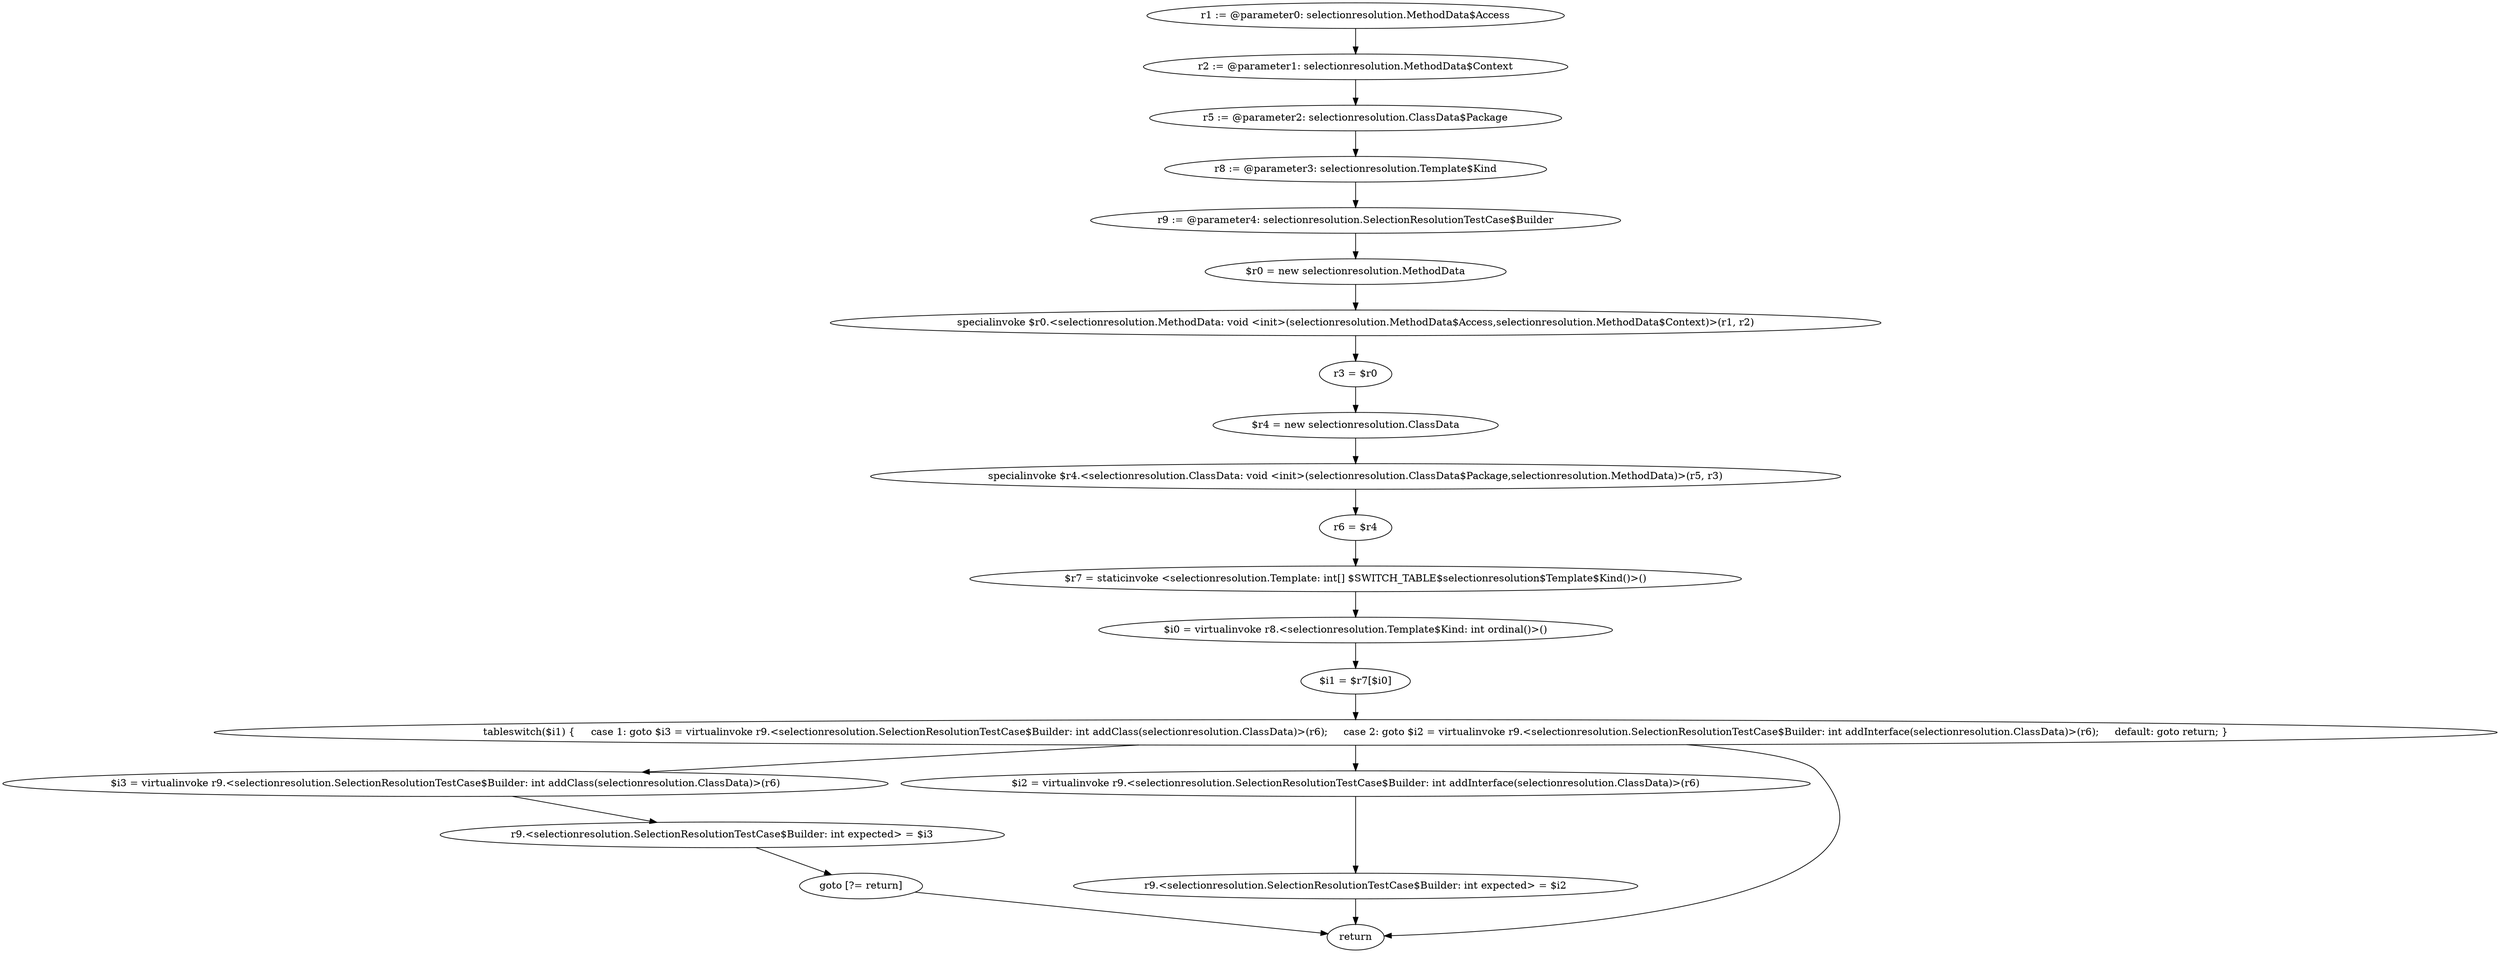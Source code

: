 digraph "unitGraph" {
    "r1 := @parameter0: selectionresolution.MethodData$Access"
    "r2 := @parameter1: selectionresolution.MethodData$Context"
    "r5 := @parameter2: selectionresolution.ClassData$Package"
    "r8 := @parameter3: selectionresolution.Template$Kind"
    "r9 := @parameter4: selectionresolution.SelectionResolutionTestCase$Builder"
    "$r0 = new selectionresolution.MethodData"
    "specialinvoke $r0.<selectionresolution.MethodData: void <init>(selectionresolution.MethodData$Access,selectionresolution.MethodData$Context)>(r1, r2)"
    "r3 = $r0"
    "$r4 = new selectionresolution.ClassData"
    "specialinvoke $r4.<selectionresolution.ClassData: void <init>(selectionresolution.ClassData$Package,selectionresolution.MethodData)>(r5, r3)"
    "r6 = $r4"
    "$r7 = staticinvoke <selectionresolution.Template: int[] $SWITCH_TABLE$selectionresolution$Template$Kind()>()"
    "$i0 = virtualinvoke r8.<selectionresolution.Template$Kind: int ordinal()>()"
    "$i1 = $r7[$i0]"
    "tableswitch($i1) {     case 1: goto $i3 = virtualinvoke r9.<selectionresolution.SelectionResolutionTestCase$Builder: int addClass(selectionresolution.ClassData)>(r6);     case 2: goto $i2 = virtualinvoke r9.<selectionresolution.SelectionResolutionTestCase$Builder: int addInterface(selectionresolution.ClassData)>(r6);     default: goto return; }"
    "$i3 = virtualinvoke r9.<selectionresolution.SelectionResolutionTestCase$Builder: int addClass(selectionresolution.ClassData)>(r6)"
    "r9.<selectionresolution.SelectionResolutionTestCase$Builder: int expected> = $i3"
    "goto [?= return]"
    "$i2 = virtualinvoke r9.<selectionresolution.SelectionResolutionTestCase$Builder: int addInterface(selectionresolution.ClassData)>(r6)"
    "r9.<selectionresolution.SelectionResolutionTestCase$Builder: int expected> = $i2"
    "return"
    "r1 := @parameter0: selectionresolution.MethodData$Access"->"r2 := @parameter1: selectionresolution.MethodData$Context";
    "r2 := @parameter1: selectionresolution.MethodData$Context"->"r5 := @parameter2: selectionresolution.ClassData$Package";
    "r5 := @parameter2: selectionresolution.ClassData$Package"->"r8 := @parameter3: selectionresolution.Template$Kind";
    "r8 := @parameter3: selectionresolution.Template$Kind"->"r9 := @parameter4: selectionresolution.SelectionResolutionTestCase$Builder";
    "r9 := @parameter4: selectionresolution.SelectionResolutionTestCase$Builder"->"$r0 = new selectionresolution.MethodData";
    "$r0 = new selectionresolution.MethodData"->"specialinvoke $r0.<selectionresolution.MethodData: void <init>(selectionresolution.MethodData$Access,selectionresolution.MethodData$Context)>(r1, r2)";
    "specialinvoke $r0.<selectionresolution.MethodData: void <init>(selectionresolution.MethodData$Access,selectionresolution.MethodData$Context)>(r1, r2)"->"r3 = $r0";
    "r3 = $r0"->"$r4 = new selectionresolution.ClassData";
    "$r4 = new selectionresolution.ClassData"->"specialinvoke $r4.<selectionresolution.ClassData: void <init>(selectionresolution.ClassData$Package,selectionresolution.MethodData)>(r5, r3)";
    "specialinvoke $r4.<selectionresolution.ClassData: void <init>(selectionresolution.ClassData$Package,selectionresolution.MethodData)>(r5, r3)"->"r6 = $r4";
    "r6 = $r4"->"$r7 = staticinvoke <selectionresolution.Template: int[] $SWITCH_TABLE$selectionresolution$Template$Kind()>()";
    "$r7 = staticinvoke <selectionresolution.Template: int[] $SWITCH_TABLE$selectionresolution$Template$Kind()>()"->"$i0 = virtualinvoke r8.<selectionresolution.Template$Kind: int ordinal()>()";
    "$i0 = virtualinvoke r8.<selectionresolution.Template$Kind: int ordinal()>()"->"$i1 = $r7[$i0]";
    "$i1 = $r7[$i0]"->"tableswitch($i1) {     case 1: goto $i3 = virtualinvoke r9.<selectionresolution.SelectionResolutionTestCase$Builder: int addClass(selectionresolution.ClassData)>(r6);     case 2: goto $i2 = virtualinvoke r9.<selectionresolution.SelectionResolutionTestCase$Builder: int addInterface(selectionresolution.ClassData)>(r6);     default: goto return; }";
    "tableswitch($i1) {     case 1: goto $i3 = virtualinvoke r9.<selectionresolution.SelectionResolutionTestCase$Builder: int addClass(selectionresolution.ClassData)>(r6);     case 2: goto $i2 = virtualinvoke r9.<selectionresolution.SelectionResolutionTestCase$Builder: int addInterface(selectionresolution.ClassData)>(r6);     default: goto return; }"->"$i3 = virtualinvoke r9.<selectionresolution.SelectionResolutionTestCase$Builder: int addClass(selectionresolution.ClassData)>(r6)";
    "tableswitch($i1) {     case 1: goto $i3 = virtualinvoke r9.<selectionresolution.SelectionResolutionTestCase$Builder: int addClass(selectionresolution.ClassData)>(r6);     case 2: goto $i2 = virtualinvoke r9.<selectionresolution.SelectionResolutionTestCase$Builder: int addInterface(selectionresolution.ClassData)>(r6);     default: goto return; }"->"$i2 = virtualinvoke r9.<selectionresolution.SelectionResolutionTestCase$Builder: int addInterface(selectionresolution.ClassData)>(r6)";
    "tableswitch($i1) {     case 1: goto $i3 = virtualinvoke r9.<selectionresolution.SelectionResolutionTestCase$Builder: int addClass(selectionresolution.ClassData)>(r6);     case 2: goto $i2 = virtualinvoke r9.<selectionresolution.SelectionResolutionTestCase$Builder: int addInterface(selectionresolution.ClassData)>(r6);     default: goto return; }"->"return";
    "$i3 = virtualinvoke r9.<selectionresolution.SelectionResolutionTestCase$Builder: int addClass(selectionresolution.ClassData)>(r6)"->"r9.<selectionresolution.SelectionResolutionTestCase$Builder: int expected> = $i3";
    "r9.<selectionresolution.SelectionResolutionTestCase$Builder: int expected> = $i3"->"goto [?= return]";
    "goto [?= return]"->"return";
    "$i2 = virtualinvoke r9.<selectionresolution.SelectionResolutionTestCase$Builder: int addInterface(selectionresolution.ClassData)>(r6)"->"r9.<selectionresolution.SelectionResolutionTestCase$Builder: int expected> = $i2";
    "r9.<selectionresolution.SelectionResolutionTestCase$Builder: int expected> = $i2"->"return";
}
